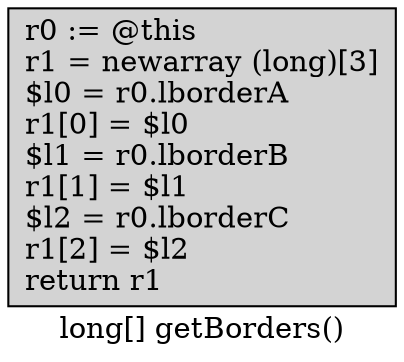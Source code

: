 digraph "long[] getBorders()" {
    label="long[] getBorders()";
    node [shape=box];
    "0" [style=filled,fillcolor=gray,style=filled,fillcolor=lightgray,label="r0 := @this\lr1 = newarray (long)[3]\l$l0 = r0.lborderA\lr1[0] = $l0\l$l1 = r0.lborderB\lr1[1] = $l1\l$l2 = r0.lborderC\lr1[2] = $l2\lreturn r1\l",];
}
